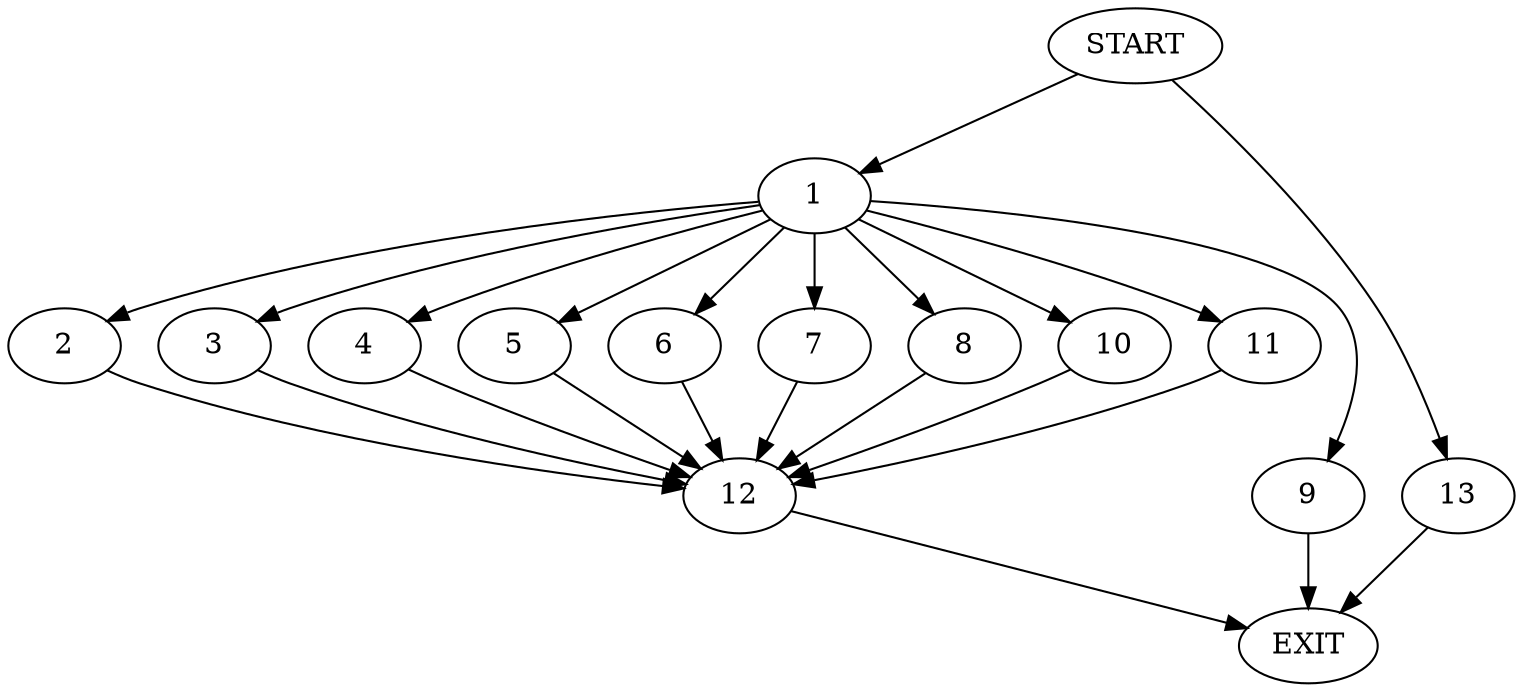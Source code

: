 digraph {
0 [label="START"]
14 [label="EXIT"]
0 -> 1
1 -> 2
1 -> 3
1 -> 4
1 -> 5
1 -> 6
1 -> 7
1 -> 8
1 -> 9
1 -> 10
1 -> 11
9 -> 14
8 -> 12
11 -> 12
3 -> 12
5 -> 12
6 -> 12
2 -> 12
7 -> 12
10 -> 12
4 -> 12
12 -> 14
0 -> 13
13 -> 14
}

